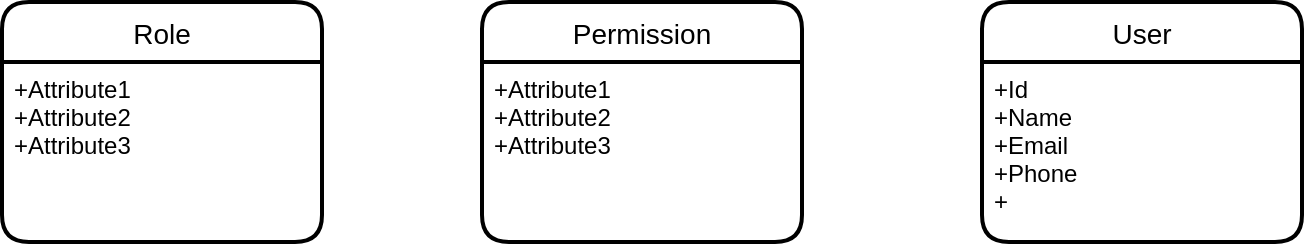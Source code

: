 <mxfile version="13.7.8" type="device"><diagram id="yiWHWaSGirAOztoMwNeE" name="Page-1"><mxGraphModel dx="1422" dy="846" grid="1" gridSize="10" guides="1" tooltips="1" connect="1" arrows="1" fold="1" page="1" pageScale="1" pageWidth="2000" pageHeight="10000" math="0" shadow="0"><root><mxCell id="0"/><mxCell id="1" parent="0"/><mxCell id="_0uwYiFG0cMKLbO_5sND-1" value="User" style="swimlane;childLayout=stackLayout;horizontal=1;startSize=30;horizontalStack=0;rounded=1;fontSize=14;fontStyle=0;strokeWidth=2;resizeParent=0;resizeLast=1;shadow=0;dashed=0;align=center;" vertex="1" parent="1"><mxGeometry x="660" y="80" width="160" height="120" as="geometry"/></mxCell><mxCell id="_0uwYiFG0cMKLbO_5sND-2" value="+Id&#10;+Name&#10;+Email&#10;+Phone&#10;+" style="align=left;strokeColor=none;fillColor=none;spacingLeft=4;fontSize=12;verticalAlign=top;resizable=0;rotatable=0;part=1;" vertex="1" parent="_0uwYiFG0cMKLbO_5sND-1"><mxGeometry y="30" width="160" height="90" as="geometry"/></mxCell><mxCell id="_0uwYiFG0cMKLbO_5sND-3" value="Permission" style="swimlane;childLayout=stackLayout;horizontal=1;startSize=30;horizontalStack=0;rounded=1;fontSize=14;fontStyle=0;strokeWidth=2;resizeParent=0;resizeLast=1;shadow=0;dashed=0;align=center;" vertex="1" parent="1"><mxGeometry x="410" y="80" width="160" height="120" as="geometry"/></mxCell><mxCell id="_0uwYiFG0cMKLbO_5sND-4" value="+Attribute1&#10;+Attribute2&#10;+Attribute3" style="align=left;strokeColor=none;fillColor=none;spacingLeft=4;fontSize=12;verticalAlign=top;resizable=0;rotatable=0;part=1;" vertex="1" parent="_0uwYiFG0cMKLbO_5sND-3"><mxGeometry y="30" width="160" height="90" as="geometry"/></mxCell><mxCell id="_0uwYiFG0cMKLbO_5sND-5" value="Role" style="swimlane;childLayout=stackLayout;horizontal=1;startSize=30;horizontalStack=0;rounded=1;fontSize=14;fontStyle=0;strokeWidth=2;resizeParent=0;resizeLast=1;shadow=0;dashed=0;align=center;" vertex="1" parent="1"><mxGeometry x="170" y="80" width="160" height="120" as="geometry"/></mxCell><mxCell id="_0uwYiFG0cMKLbO_5sND-6" value="+Attribute1&#10;+Attribute2&#10;+Attribute3" style="align=left;strokeColor=none;fillColor=none;spacingLeft=4;fontSize=12;verticalAlign=top;resizable=0;rotatable=0;part=1;" vertex="1" parent="_0uwYiFG0cMKLbO_5sND-5"><mxGeometry y="30" width="160" height="90" as="geometry"/></mxCell></root></mxGraphModel></diagram></mxfile>
